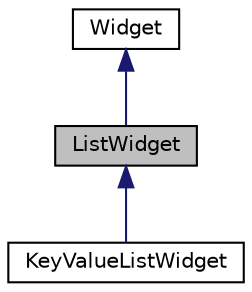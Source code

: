 digraph "ListWidget"
{
  edge [fontname="Helvetica",fontsize="10",labelfontname="Helvetica",labelfontsize="10"];
  node [fontname="Helvetica",fontsize="10",shape=record];
  Node1 [label="ListWidget",height=0.2,width=0.4,color="black", fillcolor="grey75", style="filled", fontcolor="black"];
  Node2 -> Node1 [dir="back",color="midnightblue",fontsize="10",style="solid",fontname="Helvetica"];
  Node2 [label="Widget",height=0.2,width=0.4,color="black", fillcolor="white", style="filled",URL="$classWidget.html"];
  Node1 -> Node3 [dir="back",color="midnightblue",fontsize="10",style="solid",fontname="Helvetica"];
  Node3 [label="KeyValueListWidget",height=0.2,width=0.4,color="black", fillcolor="white", style="filled",URL="$classKeyValueListWidget.html"];
}

